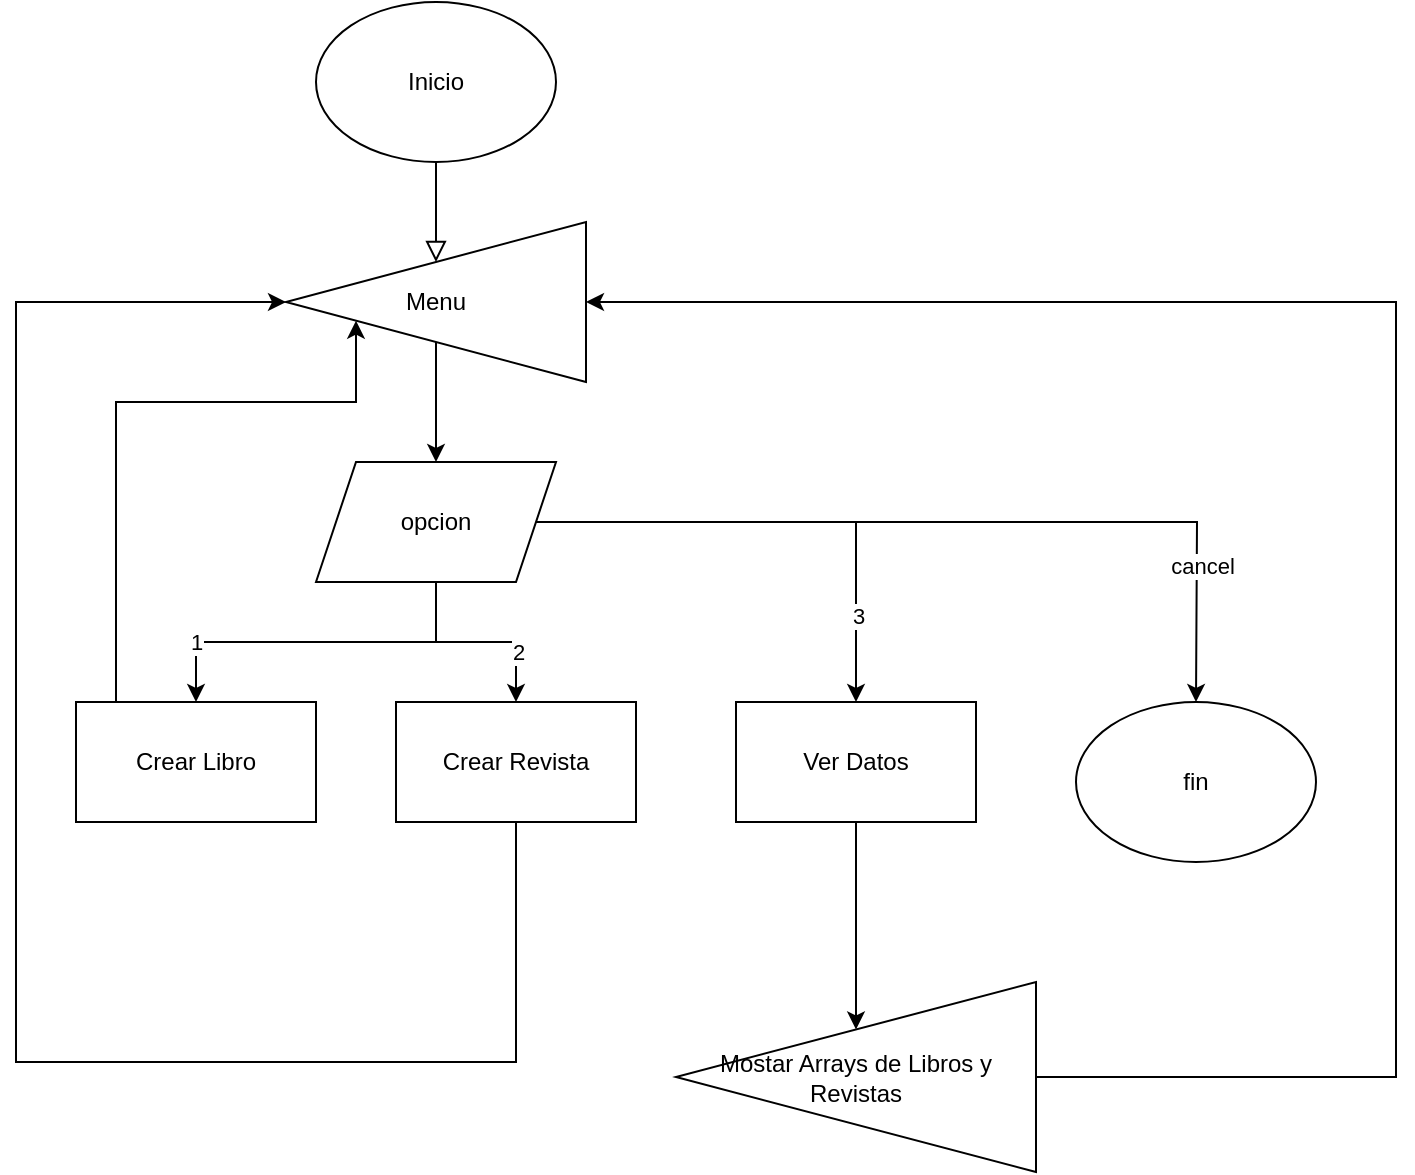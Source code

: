 <mxfile version="22.1.5" type="google">
  <diagram id="C5RBs43oDa-KdzZeNtuy" name="Page-1">
    <mxGraphModel grid="1" page="1" gridSize="10" guides="1" tooltips="1" connect="1" arrows="1" fold="1" pageScale="1" pageWidth="827" pageHeight="1169" math="0" shadow="0">
      <root>
        <mxCell id="WIyWlLk6GJQsqaUBKTNV-0" />
        <mxCell id="WIyWlLk6GJQsqaUBKTNV-1" parent="WIyWlLk6GJQsqaUBKTNV-0" />
        <mxCell id="WIyWlLk6GJQsqaUBKTNV-2" value="" style="rounded=0;html=1;jettySize=auto;orthogonalLoop=1;fontSize=11;endArrow=block;endFill=0;endSize=8;strokeWidth=1;shadow=0;labelBackgroundColor=none;edgeStyle=orthogonalEdgeStyle;" edge="1" parent="WIyWlLk6GJQsqaUBKTNV-1">
          <mxGeometry relative="1" as="geometry">
            <mxPoint x="220" y="120" as="sourcePoint" />
            <mxPoint x="220" y="170" as="targetPoint" />
          </mxGeometry>
        </mxCell>
        <mxCell id="9vf8UNXbyFNgovmX00n3-0" value="Inicio" style="ellipse;whiteSpace=wrap;html=1;" vertex="1" parent="WIyWlLk6GJQsqaUBKTNV-1">
          <mxGeometry x="160" y="40" width="120" height="80" as="geometry" />
        </mxCell>
        <mxCell id="9vf8UNXbyFNgovmX00n3-5" style="edgeStyle=orthogonalEdgeStyle;rounded=0;orthogonalLoop=1;jettySize=auto;html=1;entryX=0.5;entryY=0;entryDx=0;entryDy=0;" edge="1" parent="WIyWlLk6GJQsqaUBKTNV-1" source="9vf8UNXbyFNgovmX00n3-1">
          <mxGeometry relative="1" as="geometry">
            <mxPoint x="220" y="270" as="targetPoint" />
          </mxGeometry>
        </mxCell>
        <mxCell id="9vf8UNXbyFNgovmX00n3-1" value="Menu" style="triangle;whiteSpace=wrap;html=1;direction=west;" vertex="1" parent="WIyWlLk6GJQsqaUBKTNV-1">
          <mxGeometry x="145" y="150" width="150" height="80" as="geometry" />
        </mxCell>
        <mxCell id="9vf8UNXbyFNgovmX00n3-12" style="edgeStyle=orthogonalEdgeStyle;rounded=0;orthogonalLoop=1;jettySize=auto;html=1;entryX=0.5;entryY=0;entryDx=0;entryDy=0;" edge="1" parent="WIyWlLk6GJQsqaUBKTNV-1" source="9vf8UNXbyFNgovmX00n3-6" target="9vf8UNXbyFNgovmX00n3-7">
          <mxGeometry relative="1" as="geometry" />
        </mxCell>
        <mxCell id="9vf8UNXbyFNgovmX00n3-22" value="1" style="edgeLabel;html=1;align=center;verticalAlign=middle;resizable=0;points=[];" connectable="0" vertex="1" parent="9vf8UNXbyFNgovmX00n3-12">
          <mxGeometry x="0.667" relative="1" as="geometry">
            <mxPoint as="offset" />
          </mxGeometry>
        </mxCell>
        <mxCell id="9vf8UNXbyFNgovmX00n3-13" style="edgeStyle=orthogonalEdgeStyle;rounded=0;orthogonalLoop=1;jettySize=auto;html=1;" edge="1" parent="WIyWlLk6GJQsqaUBKTNV-1" source="9vf8UNXbyFNgovmX00n3-6" target="9vf8UNXbyFNgovmX00n3-8">
          <mxGeometry relative="1" as="geometry" />
        </mxCell>
        <mxCell id="9vf8UNXbyFNgovmX00n3-21" value="2" style="edgeLabel;html=1;align=center;verticalAlign=middle;resizable=0;points=[];" connectable="0" vertex="1" parent="9vf8UNXbyFNgovmX00n3-13">
          <mxGeometry x="0.5" y="1" relative="1" as="geometry">
            <mxPoint as="offset" />
          </mxGeometry>
        </mxCell>
        <mxCell id="9vf8UNXbyFNgovmX00n3-14" style="edgeStyle=orthogonalEdgeStyle;rounded=0;orthogonalLoop=1;jettySize=auto;html=1;" edge="1" parent="WIyWlLk6GJQsqaUBKTNV-1" source="9vf8UNXbyFNgovmX00n3-6" target="9vf8UNXbyFNgovmX00n3-9">
          <mxGeometry relative="1" as="geometry" />
        </mxCell>
        <mxCell id="9vf8UNXbyFNgovmX00n3-20" value="3" style="edgeLabel;html=1;align=center;verticalAlign=middle;resizable=0;points=[];" connectable="0" vertex="1" parent="9vf8UNXbyFNgovmX00n3-14">
          <mxGeometry x="0.656" y="1" relative="1" as="geometry">
            <mxPoint as="offset" />
          </mxGeometry>
        </mxCell>
        <mxCell id="9vf8UNXbyFNgovmX00n3-15" style="edgeStyle=orthogonalEdgeStyle;rounded=0;orthogonalLoop=1;jettySize=auto;html=1;entryX=0.5;entryY=0;entryDx=0;entryDy=0;" edge="1" parent="WIyWlLk6GJQsqaUBKTNV-1" source="9vf8UNXbyFNgovmX00n3-6">
          <mxGeometry relative="1" as="geometry">
            <mxPoint x="600" y="390" as="targetPoint" />
          </mxGeometry>
        </mxCell>
        <mxCell id="9vf8UNXbyFNgovmX00n3-19" value="cancel" style="edgeLabel;html=1;align=center;verticalAlign=middle;resizable=0;points=[];" connectable="0" vertex="1" parent="9vf8UNXbyFNgovmX00n3-15">
          <mxGeometry x="0.676" y="2" relative="1" as="geometry">
            <mxPoint as="offset" />
          </mxGeometry>
        </mxCell>
        <mxCell id="9vf8UNXbyFNgovmX00n3-6" value="opcion" style="shape=parallelogram;perimeter=parallelogramPerimeter;whiteSpace=wrap;html=1;fixedSize=1;" vertex="1" parent="WIyWlLk6GJQsqaUBKTNV-1">
          <mxGeometry x="160" y="270" width="120" height="60" as="geometry" />
        </mxCell>
        <mxCell id="9vf8UNXbyFNgovmX00n3-31" style="edgeStyle=orthogonalEdgeStyle;rounded=0;orthogonalLoop=1;jettySize=auto;html=1;" edge="1" parent="WIyWlLk6GJQsqaUBKTNV-1" source="9vf8UNXbyFNgovmX00n3-7" target="9vf8UNXbyFNgovmX00n3-1">
          <mxGeometry relative="1" as="geometry">
            <Array as="points">
              <mxPoint x="60" y="240" />
              <mxPoint x="180" y="240" />
            </Array>
          </mxGeometry>
        </mxCell>
        <mxCell id="9vf8UNXbyFNgovmX00n3-7" value="Crear Libro" style="rounded=0;whiteSpace=wrap;html=1;" vertex="1" parent="WIyWlLk6GJQsqaUBKTNV-1">
          <mxGeometry x="40" y="390" width="120" height="60" as="geometry" />
        </mxCell>
        <mxCell id="9vf8UNXbyFNgovmX00n3-30" style="edgeStyle=orthogonalEdgeStyle;rounded=0;orthogonalLoop=1;jettySize=auto;html=1;entryX=1;entryY=0.5;entryDx=0;entryDy=0;" edge="1" parent="WIyWlLk6GJQsqaUBKTNV-1" source="9vf8UNXbyFNgovmX00n3-8" target="9vf8UNXbyFNgovmX00n3-1">
          <mxGeometry relative="1" as="geometry">
            <Array as="points">
              <mxPoint x="260" y="570" />
              <mxPoint x="10" y="570" />
              <mxPoint x="10" y="190" />
            </Array>
          </mxGeometry>
        </mxCell>
        <mxCell id="9vf8UNXbyFNgovmX00n3-8" value="Crear Revista" style="rounded=0;whiteSpace=wrap;html=1;" vertex="1" parent="WIyWlLk6GJQsqaUBKTNV-1">
          <mxGeometry x="200" y="390" width="120" height="60" as="geometry" />
        </mxCell>
        <mxCell id="9vf8UNXbyFNgovmX00n3-28" style="edgeStyle=orthogonalEdgeStyle;rounded=0;orthogonalLoop=1;jettySize=auto;html=1;" edge="1" parent="WIyWlLk6GJQsqaUBKTNV-1" source="9vf8UNXbyFNgovmX00n3-9" target="9vf8UNXbyFNgovmX00n3-25">
          <mxGeometry relative="1" as="geometry" />
        </mxCell>
        <mxCell id="9vf8UNXbyFNgovmX00n3-9" value="Ver Datos" style="rounded=0;whiteSpace=wrap;html=1;" vertex="1" parent="WIyWlLk6GJQsqaUBKTNV-1">
          <mxGeometry x="370" y="390" width="120" height="60" as="geometry" />
        </mxCell>
        <mxCell id="9vf8UNXbyFNgovmX00n3-16" value="fin" style="ellipse;whiteSpace=wrap;html=1;" vertex="1" parent="WIyWlLk6GJQsqaUBKTNV-1">
          <mxGeometry x="540" y="390" width="120" height="80" as="geometry" />
        </mxCell>
        <mxCell id="9vf8UNXbyFNgovmX00n3-29" style="edgeStyle=orthogonalEdgeStyle;rounded=0;orthogonalLoop=1;jettySize=auto;html=1;entryX=0;entryY=0.5;entryDx=0;entryDy=0;" edge="1" parent="WIyWlLk6GJQsqaUBKTNV-1" source="9vf8UNXbyFNgovmX00n3-25" target="9vf8UNXbyFNgovmX00n3-1">
          <mxGeometry relative="1" as="geometry">
            <Array as="points">
              <mxPoint x="700" y="578" />
              <mxPoint x="700" y="190" />
            </Array>
          </mxGeometry>
        </mxCell>
        <mxCell id="9vf8UNXbyFNgovmX00n3-25" value="Mostar Arrays de Libros y Revistas" style="triangle;whiteSpace=wrap;html=1;direction=west;" vertex="1" parent="WIyWlLk6GJQsqaUBKTNV-1">
          <mxGeometry x="340" y="530" width="180" height="95" as="geometry" />
        </mxCell>
      </root>
    </mxGraphModel>
  </diagram>
</mxfile>

